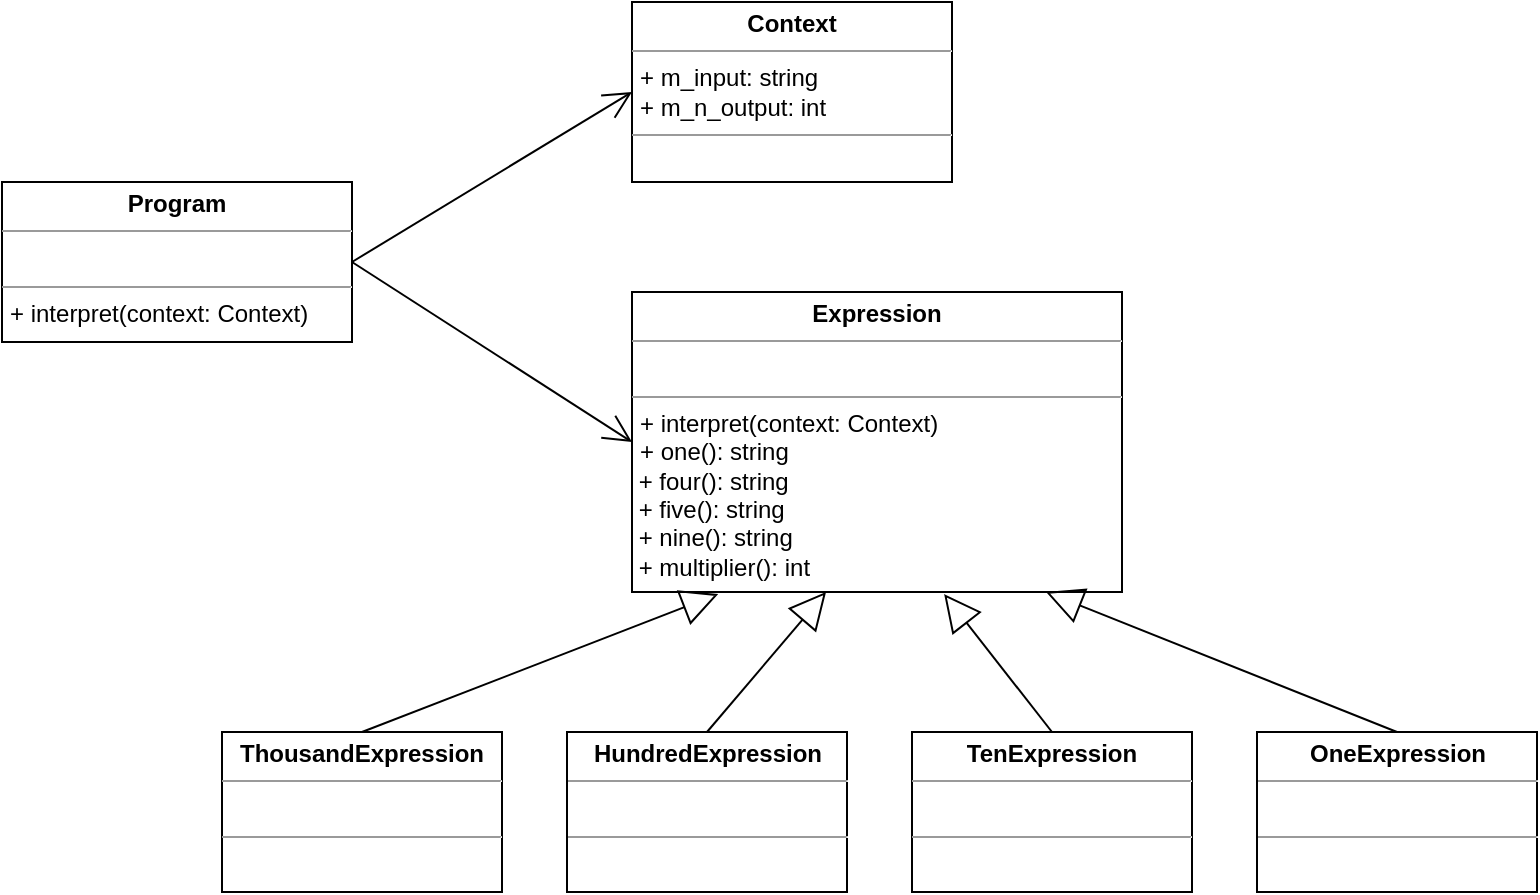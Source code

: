<mxfile version="10.6.7" type="device"><diagram name="Page-1" id="c4acf3e9-155e-7222-9cf6-157b1a14988f"><mxGraphModel dx="1332" dy="1887" grid="1" gridSize="10" guides="1" tooltips="1" connect="1" arrows="1" fold="1" page="1" pageScale="1" pageWidth="850" pageHeight="1100" background="#ffffff" math="0" shadow="0"><root><mxCell id="0"/><mxCell id="1" parent="0"/><mxCell id="5d2195bd80daf111-18" value="&lt;p style=&quot;margin: 0px ; margin-top: 4px ; text-align: center&quot;&gt;&lt;b&gt;Expression&lt;/b&gt;&lt;/p&gt;&lt;hr size=&quot;1&quot;&gt;&lt;p style=&quot;margin: 0px ; margin-left: 4px&quot;&gt;&lt;br&gt;&lt;/p&gt;&lt;hr size=&quot;1&quot;&gt;&lt;p style=&quot;margin: 0px ; margin-left: 4px&quot;&gt;+ interpret(context: Context)&lt;/p&gt;&lt;p style=&quot;margin: 0px ; margin-left: 4px&quot;&gt;+ one(): string&lt;/p&gt;&amp;nbsp;+ four(): string&lt;br&gt;&amp;nbsp;+ five(): string&lt;br&gt;&amp;nbsp;+ nine(): string&lt;br&gt;&amp;nbsp;+ multiplier(): int&lt;br&gt;" style="verticalAlign=top;align=left;overflow=fill;fontSize=12;fontFamily=Helvetica;html=1;rounded=0;shadow=0;comic=0;labelBackgroundColor=none;strokeColor=#000000;strokeWidth=1;fillColor=#ffffff;" parent="1" vertex="1"><mxGeometry x="465" y="100" width="245" height="150" as="geometry"/></mxCell><mxCell id="UgklDkY0tClnPy3m5Tnl-1" value="&lt;p style=&quot;margin: 0px ; margin-top: 4px ; text-align: center&quot;&gt;&lt;b&gt;ThousandExpression&lt;/b&gt;&lt;/p&gt;&lt;hr size=&quot;1&quot;&gt;&lt;p style=&quot;margin: 0px ; margin-left: 4px&quot;&gt;&lt;br&gt;&lt;/p&gt;&lt;hr size=&quot;1&quot;&gt;&lt;p style=&quot;margin: 0px ; margin-left: 4px&quot;&gt;&lt;br&gt;&lt;/p&gt;" style="verticalAlign=top;align=left;overflow=fill;fontSize=12;fontFamily=Helvetica;html=1;rounded=0;shadow=0;comic=0;labelBackgroundColor=none;strokeColor=#000000;strokeWidth=1;fillColor=#ffffff;" vertex="1" parent="1"><mxGeometry x="260" y="320" width="140" height="80" as="geometry"/></mxCell><mxCell id="UgklDkY0tClnPy3m5Tnl-29" value="&lt;p style=&quot;margin: 0px ; margin-top: 4px ; text-align: center&quot;&gt;&lt;b&gt;HundredExpression&lt;/b&gt;&lt;/p&gt;&lt;hr size=&quot;1&quot;&gt;&lt;p style=&quot;margin: 0px ; margin-left: 4px&quot;&gt;&lt;br&gt;&lt;/p&gt;&lt;hr size=&quot;1&quot;&gt;&lt;p style=&quot;margin: 0px ; margin-left: 4px&quot;&gt;&lt;br&gt;&lt;/p&gt;" style="verticalAlign=top;align=left;overflow=fill;fontSize=12;fontFamily=Helvetica;html=1;rounded=0;shadow=0;comic=0;labelBackgroundColor=none;strokeColor=#000000;strokeWidth=1;fillColor=#ffffff;" vertex="1" parent="1"><mxGeometry x="432.5" y="320" width="140" height="80" as="geometry"/></mxCell><mxCell id="UgklDkY0tClnPy3m5Tnl-30" value="&lt;p style=&quot;margin: 0px ; margin-top: 4px ; text-align: center&quot;&gt;&lt;b&gt;TenExpression&lt;/b&gt;&lt;/p&gt;&lt;hr size=&quot;1&quot;&gt;&lt;p style=&quot;margin: 0px ; margin-left: 4px&quot;&gt;&lt;br&gt;&lt;/p&gt;&lt;hr size=&quot;1&quot;&gt;&lt;p style=&quot;margin: 0px ; margin-left: 4px&quot;&gt;&lt;br&gt;&lt;/p&gt;" style="verticalAlign=top;align=left;overflow=fill;fontSize=12;fontFamily=Helvetica;html=1;rounded=0;shadow=0;comic=0;labelBackgroundColor=none;strokeColor=#000000;strokeWidth=1;fillColor=#ffffff;" vertex="1" parent="1"><mxGeometry x="605" y="320" width="140" height="80" as="geometry"/></mxCell><mxCell id="UgklDkY0tClnPy3m5Tnl-31" value="&lt;p style=&quot;margin: 0px ; margin-top: 4px ; text-align: center&quot;&gt;&lt;b&gt;OneExpression&lt;/b&gt;&lt;/p&gt;&lt;hr size=&quot;1&quot;&gt;&lt;p style=&quot;margin: 0px ; margin-left: 4px&quot;&gt;&lt;br&gt;&lt;/p&gt;&lt;hr size=&quot;1&quot;&gt;&lt;p style=&quot;margin: 0px ; margin-left: 4px&quot;&gt;&lt;br&gt;&lt;/p&gt;" style="verticalAlign=top;align=left;overflow=fill;fontSize=12;fontFamily=Helvetica;html=1;rounded=0;shadow=0;comic=0;labelBackgroundColor=none;strokeColor=#000000;strokeWidth=1;fillColor=#ffffff;" vertex="1" parent="1"><mxGeometry x="777.5" y="320" width="140" height="80" as="geometry"/></mxCell><mxCell id="UgklDkY0tClnPy3m5Tnl-32" value="" style="endArrow=block;endSize=16;endFill=0;html=1;entryX=0.176;entryY=1.007;entryDx=0;entryDy=0;entryPerimeter=0;exitX=0.5;exitY=0;exitDx=0;exitDy=0;" edge="1" parent="1" source="UgklDkY0tClnPy3m5Tnl-1" target="5d2195bd80daf111-18"><mxGeometry width="160" relative="1" as="geometry"><mxPoint x="260" y="420" as="sourcePoint"/><mxPoint x="420" y="420" as="targetPoint"/></mxGeometry></mxCell><mxCell id="UgklDkY0tClnPy3m5Tnl-33" value="" style="endArrow=block;endSize=16;endFill=0;html=1;entryX=0.396;entryY=1;entryDx=0;entryDy=0;entryPerimeter=0;exitX=0.5;exitY=0;exitDx=0;exitDy=0;" edge="1" parent="1" source="UgklDkY0tClnPy3m5Tnl-29" target="5d2195bd80daf111-18"><mxGeometry width="160" relative="1" as="geometry"><mxPoint x="340" y="330" as="sourcePoint"/><mxPoint x="515" y="265" as="targetPoint"/></mxGeometry></mxCell><mxCell id="UgklDkY0tClnPy3m5Tnl-34" value="" style="endArrow=block;endSize=16;endFill=0;html=1;entryX=0.637;entryY=1.007;entryDx=0;entryDy=0;entryPerimeter=0;exitX=0.5;exitY=0;exitDx=0;exitDy=0;" edge="1" parent="1" source="UgklDkY0tClnPy3m5Tnl-30" target="5d2195bd80daf111-18"><mxGeometry width="160" relative="1" as="geometry"><mxPoint x="513" y="330" as="sourcePoint"/><mxPoint x="572" y="260" as="targetPoint"/></mxGeometry></mxCell><mxCell id="UgklDkY0tClnPy3m5Tnl-35" value="" style="endArrow=block;endSize=16;endFill=0;html=1;entryX=0.845;entryY=1;entryDx=0;entryDy=0;entryPerimeter=0;exitX=0.5;exitY=0;exitDx=0;exitDy=0;" edge="1" parent="1" source="UgklDkY0tClnPy3m5Tnl-31" target="5d2195bd80daf111-18"><mxGeometry width="160" relative="1" as="geometry"><mxPoint x="685" y="330" as="sourcePoint"/><mxPoint x="631" y="261" as="targetPoint"/></mxGeometry></mxCell><mxCell id="UgklDkY0tClnPy3m5Tnl-36" value="&lt;p style=&quot;margin: 0px ; margin-top: 4px ; text-align: center&quot;&gt;&lt;b&gt;Program&lt;/b&gt;&lt;/p&gt;&lt;hr size=&quot;1&quot;&gt;&lt;p style=&quot;margin: 0px ; margin-left: 4px&quot;&gt;&lt;br&gt;&lt;/p&gt;&lt;hr size=&quot;1&quot;&gt;&lt;p style=&quot;margin: 0px ; margin-left: 4px&quot;&gt;+ interpret(context: Context)&lt;/p&gt;&lt;p style=&quot;margin: 0px ; margin-left: 4px&quot;&gt;&lt;/p&gt;&lt;br&gt;" style="verticalAlign=top;align=left;overflow=fill;fontSize=12;fontFamily=Helvetica;html=1;rounded=0;shadow=0;comic=0;labelBackgroundColor=none;strokeColor=#000000;strokeWidth=1;fillColor=#ffffff;" vertex="1" parent="1"><mxGeometry x="150" y="45" width="175" height="80" as="geometry"/></mxCell><mxCell id="UgklDkY0tClnPy3m5Tnl-37" value="&lt;p style=&quot;margin: 0px ; margin-top: 4px ; text-align: center&quot;&gt;&lt;b&gt;Context&lt;/b&gt;&lt;/p&gt;&lt;hr size=&quot;1&quot;&gt;&lt;p style=&quot;margin: 0px ; margin-left: 4px&quot;&gt;+ m_input: string&lt;/p&gt;&lt;p style=&quot;margin: 0px ; margin-left: 4px&quot;&gt;+ m_n_output: int&lt;/p&gt;&lt;hr size=&quot;1&quot;&gt;&lt;p style=&quot;margin: 0px ; margin-left: 4px&quot;&gt;&lt;br&gt;&lt;/p&gt;&lt;br&gt;" style="verticalAlign=top;align=left;overflow=fill;fontSize=12;fontFamily=Helvetica;html=1;rounded=0;shadow=0;comic=0;labelBackgroundColor=none;strokeColor=#000000;strokeWidth=1;fillColor=#ffffff;" vertex="1" parent="1"><mxGeometry x="465" y="-45" width="160" height="90" as="geometry"/></mxCell><mxCell id="UgklDkY0tClnPy3m5Tnl-38" value="" style="endArrow=open;endFill=1;endSize=12;html=1;entryX=0;entryY=0.5;entryDx=0;entryDy=0;exitX=1;exitY=0.5;exitDx=0;exitDy=0;" edge="1" parent="1" source="UgklDkY0tClnPy3m5Tnl-36" target="UgklDkY0tClnPy3m5Tnl-37"><mxGeometry width="160" relative="1" as="geometry"><mxPoint x="150" y="420" as="sourcePoint"/><mxPoint x="310" y="420" as="targetPoint"/></mxGeometry></mxCell><mxCell id="UgklDkY0tClnPy3m5Tnl-39" value="" style="endArrow=open;endFill=1;endSize=12;html=1;entryX=0;entryY=0.5;entryDx=0;entryDy=0;exitX=1;exitY=0.5;exitDx=0;exitDy=0;" edge="1" parent="1" source="UgklDkY0tClnPy3m5Tnl-36" target="5d2195bd80daf111-18"><mxGeometry width="160" relative="1" as="geometry"><mxPoint x="335" y="90" as="sourcePoint"/><mxPoint x="475" y="10" as="targetPoint"/></mxGeometry></mxCell></root></mxGraphModel></diagram></mxfile>